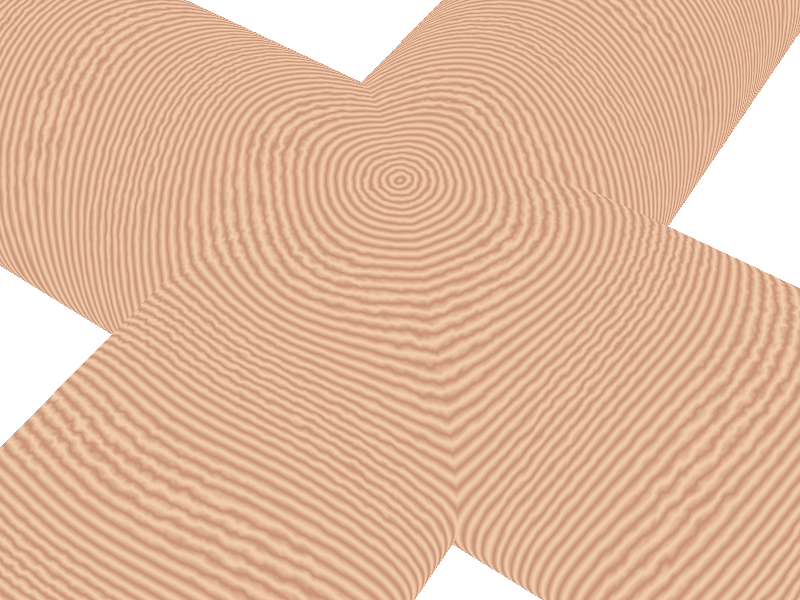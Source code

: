 //UNION OF TWO CYLINDERS

//Files with predefined colors and textures
#include "colors.inc"
#include "glass.inc"
#include "golds.inc"
#include "metals.inc"
#include "stones.inc"
#include "woods.inc"

//Place the camera
camera {
  sky <0,0,1>          //Don't change this
  direction <-1,0,0>   //Don't change this  
  right <-4/3,0,0>     //Don't change this
  location  <3,2,5>  //Camera location
  look_at   <0,0,0>    //Where camera is pointing
  angle 40      //Angle of the view--increase to see more, decrease to see less
}

//Ambient light to "brighten up" darker pictures
global_settings { ambient_light White }

//Place a light--you can have more than one!
light_source {
  <10,10,5>     //Change this if you want to put the light at a different point
  color White        //Multiplying by 2 doubles the brightness
}  

light_source{ <10,-10,5> color White}

//Set a background color
background { color White }

union{
cylinder { <-5, 0, 0>, <5, 0, 0>, 1 texture {T_Wood1}}
cylinder { <0, -5, 0>, <0, 5, 0>, 1 texture {T_Wood1}}
}
